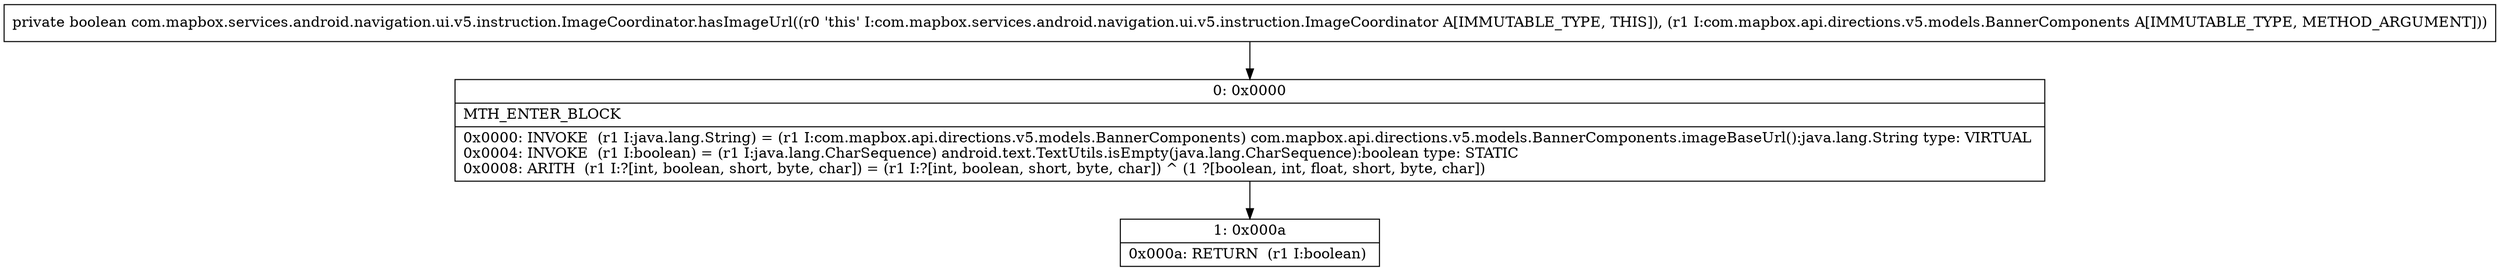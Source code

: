 digraph "CFG forcom.mapbox.services.android.navigation.ui.v5.instruction.ImageCoordinator.hasImageUrl(Lcom\/mapbox\/api\/directions\/v5\/models\/BannerComponents;)Z" {
Node_0 [shape=record,label="{0\:\ 0x0000|MTH_ENTER_BLOCK\l|0x0000: INVOKE  (r1 I:java.lang.String) = (r1 I:com.mapbox.api.directions.v5.models.BannerComponents) com.mapbox.api.directions.v5.models.BannerComponents.imageBaseUrl():java.lang.String type: VIRTUAL \l0x0004: INVOKE  (r1 I:boolean) = (r1 I:java.lang.CharSequence) android.text.TextUtils.isEmpty(java.lang.CharSequence):boolean type: STATIC \l0x0008: ARITH  (r1 I:?[int, boolean, short, byte, char]) = (r1 I:?[int, boolean, short, byte, char]) ^ (1 ?[boolean, int, float, short, byte, char]) \l}"];
Node_1 [shape=record,label="{1\:\ 0x000a|0x000a: RETURN  (r1 I:boolean) \l}"];
MethodNode[shape=record,label="{private boolean com.mapbox.services.android.navigation.ui.v5.instruction.ImageCoordinator.hasImageUrl((r0 'this' I:com.mapbox.services.android.navigation.ui.v5.instruction.ImageCoordinator A[IMMUTABLE_TYPE, THIS]), (r1 I:com.mapbox.api.directions.v5.models.BannerComponents A[IMMUTABLE_TYPE, METHOD_ARGUMENT])) }"];
MethodNode -> Node_0;
Node_0 -> Node_1;
}

